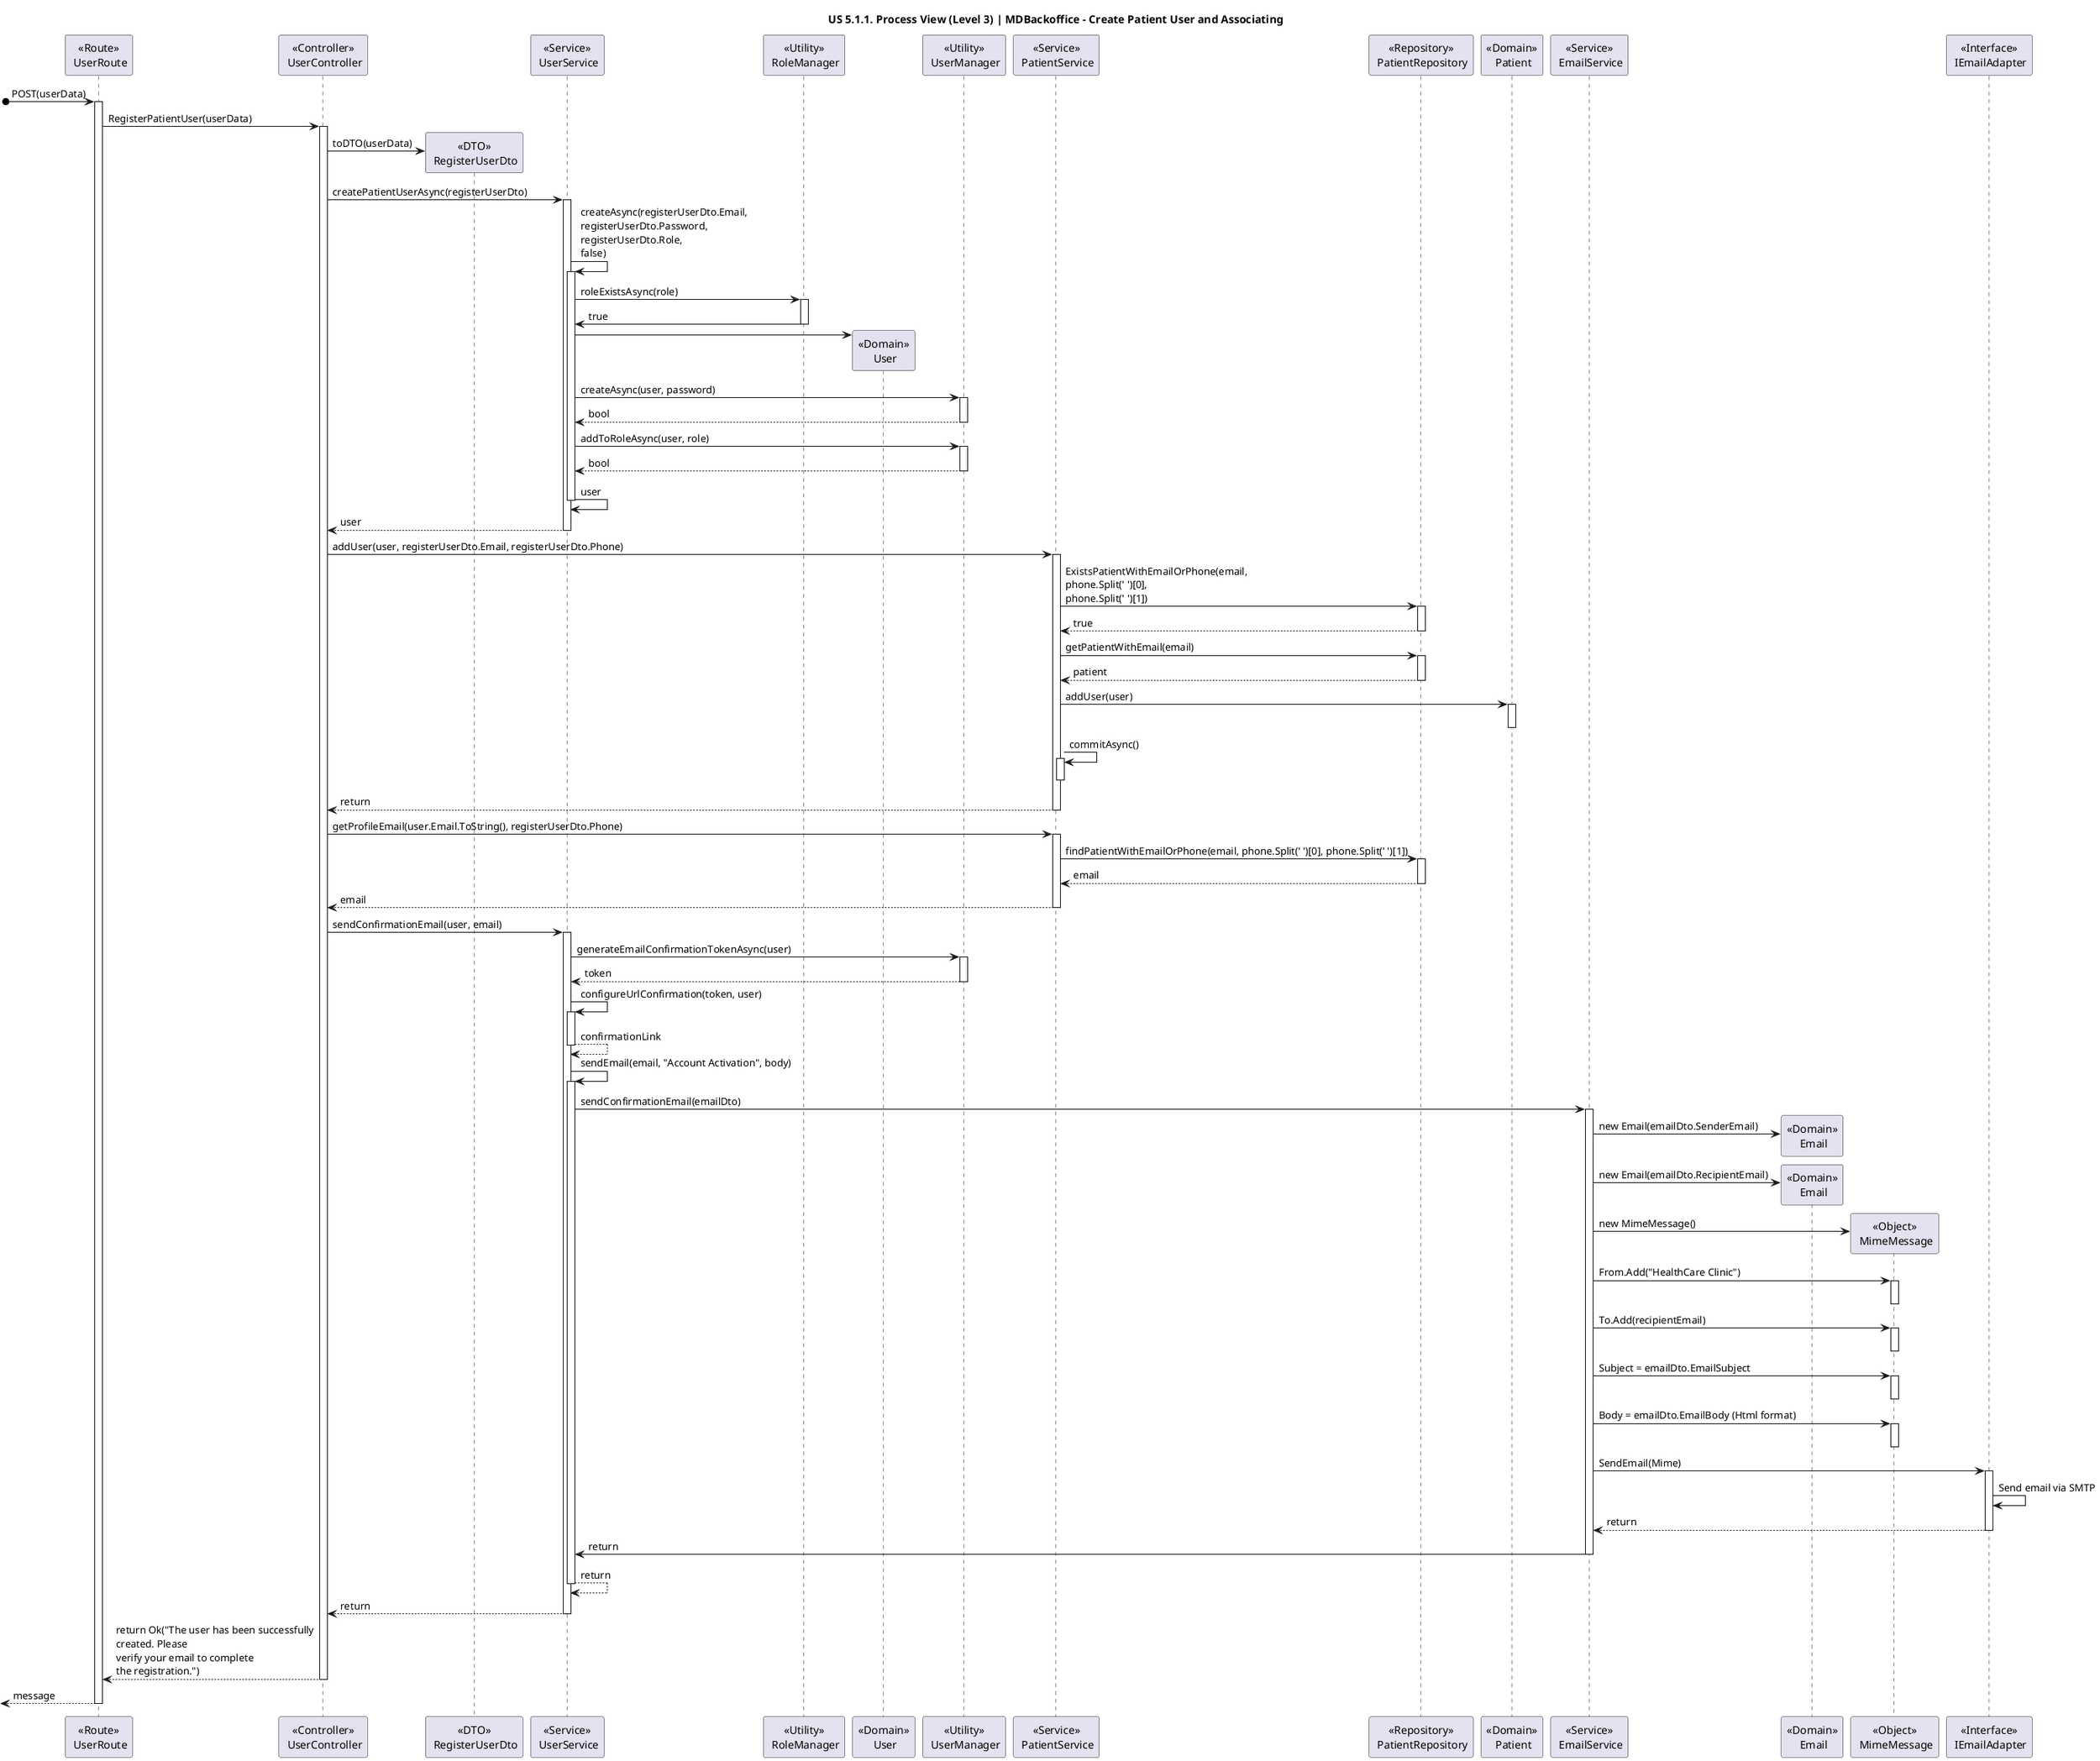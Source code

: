 @startuml
title "US 5.1.1. Process View (Level 3) | MDBackoffice - Create Patient User and Associating"

participant "<<Route>>\n UserRoute" as ROUTE
participant "<<Controller>>\n UserController" as CONTROL
participant "<<DTO>>\n RegisterUserDto" as UserDTO
participant "<<Service>>\n UserService" as AUTHServ
participant "<<Utility>>\n RoleManager" as ROLEMan
participant "<<Domain>>\n User" as USER
participant "<<Utility>>\n UserManager" as USERMan
participant "<<Service>>\n PatientService" as PATServ
participant "<<Repository>>\n PatientRepository" as PATRepo
participant "<<Domain>>\n Patient" as PAT
participant "<<Service>>\n EmailService" as EMAILServ
participant "<<Domain>>\n Email" as EMAIL
participant "<<Object>>\n MimeMessage" as Mime
participant "<<Interface>>\n IEmailAdapter" as IEmailAdapter

[o-> ROUTE : POST(userData)
Activate ROUTE

ROUTE -> CONTROL : RegisterPatientUser(userData)
Activate CONTROL

CONTROL -> UserDTO** : toDTO(userData)
CONTROL -> AUTHServ : createPatientUserAsync(registerUserDto)
Activate AUTHServ
AUTHServ -> AUTHServ : createAsync(registerUserDto.Email,\nregisterUserDto.Password,\nregisterUserDto.Role,\nfalse)
activate AUTHServ
AUTHServ -> ROLEMan : roleExistsAsync(role) 
activate ROLEMan
ROLEMan -> AUTHServ : true
deactivate ROLEMan
AUTHServ -> USER**

AUTHServ -> USERMan : createAsync(user, password)
activate USERMan
USERMan --> AUTHServ : bool
deactivate USERMan

AUTHServ -> USERMan : addToRoleAsync(user, role)
activate USERMan
USERMan --> AUTHServ : bool
deactivate USERMan
AUTHServ -> AUTHServ : user
deactivate AUTHServ
AUTHServ --> CONTROL : user
deactivate AUTHServ

CONTROL -> PATServ : addUser(user, registerUserDto.Email, registerUserDto.Phone)
activate PATServ
PATServ -> PATRepo : ExistsPatientWithEmailOrPhone(email,\nphone.Split(' ')[0],\nphone.Split(' ')[1])
activate PATRepo
PATRepo --> PATServ : true
deactivate PATRepo

PATServ -> PATRepo : getPatientWithEmail(email)
activate PATRepo
PATRepo --> PATServ : patient
deactivate PATRepo

PATServ -> PAT : addUser(user)
activate PAT
deactivate PAT

PATServ -> PATServ : commitAsync()
activate PATServ
deactivate PATServ

PATServ --> CONTROL : return
deactivate PATServ

CONTROL -> PATServ : getProfileEmail(user.Email.ToString(), registerUserDto.Phone)
activate PATServ
PATServ -> PATRepo : findPatientWithEmailOrPhone(email, phone.Split(' ')[0], phone.Split(' ')[1])
activate PATRepo
PATRepo --> PATServ : email
deactivate PATRepo
PATServ --> CONTROL : email
deactivate PATServ

CONTROL -> AUTHServ : sendConfirmationEmail(user, email)

activate AUTHServ
AUTHServ -> USERMan : generateEmailConfirmationTokenAsync(user)
activate USERMan
USERMan --> AUTHServ : token
deactivate USERMan

AUTHServ -> AUTHServ : configureUrlConfirmation(token, user)
activate AUTHServ
AUTHServ --> AUTHServ : confirmationLink
deactivate AUTHServ

AUTHServ -> AUTHServ : sendEmail(email, "Account Activation", body)
activate AUTHServ
AUTHServ -> EMAILServ : sendConfirmationEmail(emailDto)
activate EMAILServ

EMAILServ -> EMAIL**: new Email(emailDto.SenderEmail)
EMAILServ -> EMAIL**: new Email(emailDto.RecipientEmail)

EMAILServ -> Mime**: new MimeMessage()
EMAILServ -> Mime: From.Add("HealthCare Clinic")
activate Mime
deactivate Mime
EMAILServ -> Mime: To.Add(recipientEmail)
activate Mime
deactivate Mime
EMAILServ -> Mime: Subject = emailDto.EmailSubject
activate Mime
deactivate Mime
EMAILServ -> Mime: Body = emailDto.EmailBody (Html format)
activate Mime
deactivate Mime

EMAILServ -> IEmailAdapter: SendEmail(Mime)
activate IEmailAdapter

IEmailAdapter -> IEmailAdapter: Send email via SMTP
IEmailAdapter --> EMAILServ : return
deactivate IEmailAdapter
EMAILServ -> AUTHServ : return
deactivate EMAILServ
AUTHServ --> AUTHServ : return
deactivate AUTHServ
AUTHServ --> CONTROL : return
deactivate AUTHServ

CONTROL --> ROUTE : return Ok("The user has been successfully\ncreated. Please\nverify your email to complete\nthe registration.")
deactivate CONTROL

Deactivate CONTROL
<-- ROUTE : message

Deactivate ROUTE
@enduml